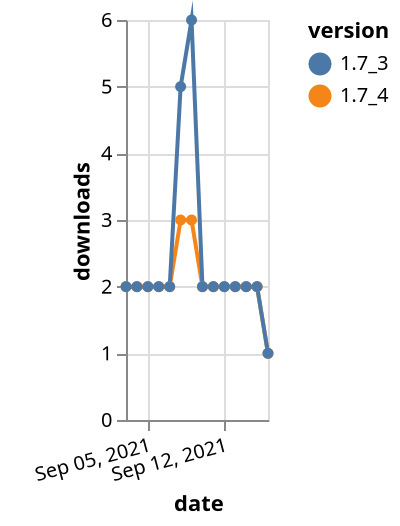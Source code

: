 {"$schema": "https://vega.github.io/schema/vega-lite/v5.json", "description": "A simple bar chart with embedded data.", "data": {"values": [{"date": "2021-09-03", "total": 1979, "delta": 2, "version": "1.7_4"}, {"date": "2021-09-04", "total": 1981, "delta": 2, "version": "1.7_4"}, {"date": "2021-09-05", "total": 1983, "delta": 2, "version": "1.7_4"}, {"date": "2021-09-06", "total": 1985, "delta": 2, "version": "1.7_4"}, {"date": "2021-09-07", "total": 1987, "delta": 2, "version": "1.7_4"}, {"date": "2021-09-08", "total": 1990, "delta": 3, "version": "1.7_4"}, {"date": "2021-09-09", "total": 1993, "delta": 3, "version": "1.7_4"}, {"date": "2021-09-10", "total": 1995, "delta": 2, "version": "1.7_4"}, {"date": "2021-09-11", "total": 1997, "delta": 2, "version": "1.7_4"}, {"date": "2021-09-12", "total": 1999, "delta": 2, "version": "1.7_4"}, {"date": "2021-09-13", "total": 2001, "delta": 2, "version": "1.7_4"}, {"date": "2021-09-14", "total": 2003, "delta": 2, "version": "1.7_4"}, {"date": "2021-09-15", "total": 2005, "delta": 2, "version": "1.7_4"}, {"date": "2021-09-16", "total": 2006, "delta": 1, "version": "1.7_4"}, {"date": "2021-09-03", "total": 2799, "delta": 2, "version": "1.7_3"}, {"date": "2021-09-04", "total": 2801, "delta": 2, "version": "1.7_3"}, {"date": "2021-09-05", "total": 2803, "delta": 2, "version": "1.7_3"}, {"date": "2021-09-06", "total": 2805, "delta": 2, "version": "1.7_3"}, {"date": "2021-09-07", "total": 2807, "delta": 2, "version": "1.7_3"}, {"date": "2021-09-08", "total": 2812, "delta": 5, "version": "1.7_3"}, {"date": "2021-09-09", "total": 2818, "delta": 6, "version": "1.7_3"}, {"date": "2021-09-10", "total": 2820, "delta": 2, "version": "1.7_3"}, {"date": "2021-09-11", "total": 2822, "delta": 2, "version": "1.7_3"}, {"date": "2021-09-12", "total": 2824, "delta": 2, "version": "1.7_3"}, {"date": "2021-09-13", "total": 2826, "delta": 2, "version": "1.7_3"}, {"date": "2021-09-14", "total": 2828, "delta": 2, "version": "1.7_3"}, {"date": "2021-09-15", "total": 2830, "delta": 2, "version": "1.7_3"}, {"date": "2021-09-16", "total": 2831, "delta": 1, "version": "1.7_3"}]}, "width": "container", "mark": {"type": "line", "point": {"filled": true}}, "encoding": {"x": {"field": "date", "type": "temporal", "timeUnit": "yearmonthdate", "title": "date", "axis": {"labelAngle": -15}}, "y": {"field": "delta", "type": "quantitative", "title": "downloads"}, "color": {"field": "version", "type": "nominal"}, "tooltip": {"field": "delta"}}}